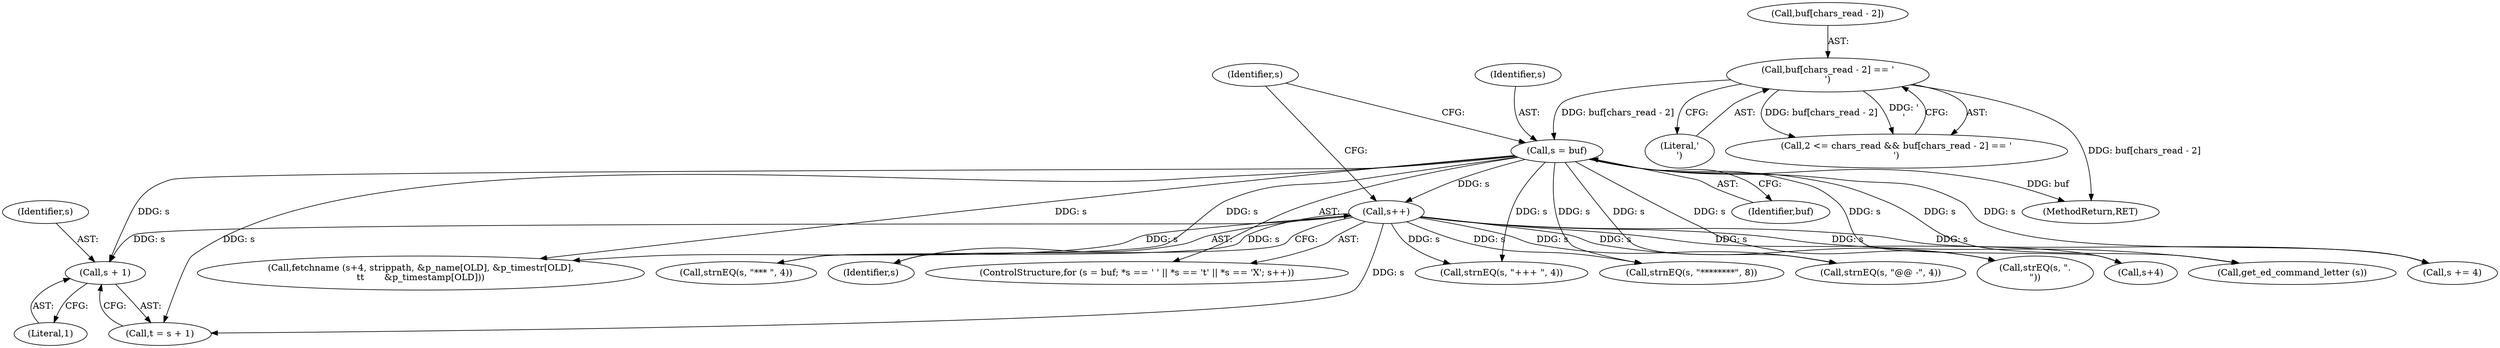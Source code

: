 digraph "0_savannah_f290f48a621867084884bfff87f8093c15195e6a@pointer" {
"1000481" [label="(Call,s + 1)"];
"1000438" [label="(Call,s = buf)"];
"1000430" [label="(Call,buf[chars_read - 2] == '\r')"];
"1000455" [label="(Call,s++)"];
"1002164" [label="(MethodReturn,RET)"];
"1000481" [label="(Call,s + 1)"];
"1000440" [label="(Identifier,buf)"];
"1000438" [label="(Call,s = buf)"];
"1001303" [label="(Call,s += 4)"];
"1000482" [label="(Identifier,s)"];
"1000426" [label="(Call,2 <= chars_read && buf[chars_read - 2] == '\r')"];
"1000559" [label="(Call,get_ed_command_letter (s))"];
"1000436" [label="(Literal,'\r')"];
"1000455" [label="(Call,s++)"];
"1000609" [label="(Call,strnEQ(s, \"+++ \", 4))"];
"1000479" [label="(Call,t = s + 1)"];
"1000437" [label="(ControlStructure,for (s = buf; *s == ' ' || *s == '\t' || *s == 'X'; s++))"];
"1000431" [label="(Call,buf[chars_read - 2])"];
"1001431" [label="(Call,strnEQ(s, \"********\", 8))"];
"1000588" [label="(Call,s+4)"];
"1001246" [label="(Call,strnEQ(s, \"@@ -\", 4))"];
"1000587" [label="(Call,fetchname (s+4, strippath, &p_name[OLD], &p_timestr[OLD],\n\t\t       &p_timestamp[OLD]))"];
"1000582" [label="(Call,strnEQ(s, \"*** \", 4))"];
"1000456" [label="(Identifier,s)"];
"1001223" [label="(Call,strEQ(s, \".\n\"))"];
"1000430" [label="(Call,buf[chars_read - 2] == '\r')"];
"1000444" [label="(Identifier,s)"];
"1000483" [label="(Literal,1)"];
"1000439" [label="(Identifier,s)"];
"1000481" -> "1000479"  [label="AST: "];
"1000481" -> "1000483"  [label="CFG: "];
"1000482" -> "1000481"  [label="AST: "];
"1000483" -> "1000481"  [label="AST: "];
"1000479" -> "1000481"  [label="CFG: "];
"1000438" -> "1000481"  [label="DDG: s"];
"1000455" -> "1000481"  [label="DDG: s"];
"1000438" -> "1000437"  [label="AST: "];
"1000438" -> "1000440"  [label="CFG: "];
"1000439" -> "1000438"  [label="AST: "];
"1000440" -> "1000438"  [label="AST: "];
"1000444" -> "1000438"  [label="CFG: "];
"1000438" -> "1002164"  [label="DDG: buf"];
"1000430" -> "1000438"  [label="DDG: buf[chars_read - 2]"];
"1000438" -> "1000455"  [label="DDG: s"];
"1000438" -> "1000479"  [label="DDG: s"];
"1000438" -> "1000559"  [label="DDG: s"];
"1000438" -> "1000582"  [label="DDG: s"];
"1000438" -> "1000587"  [label="DDG: s"];
"1000438" -> "1000588"  [label="DDG: s"];
"1000438" -> "1000609"  [label="DDG: s"];
"1000438" -> "1001223"  [label="DDG: s"];
"1000438" -> "1001246"  [label="DDG: s"];
"1000438" -> "1001303"  [label="DDG: s"];
"1000438" -> "1001431"  [label="DDG: s"];
"1000430" -> "1000426"  [label="AST: "];
"1000430" -> "1000436"  [label="CFG: "];
"1000431" -> "1000430"  [label="AST: "];
"1000436" -> "1000430"  [label="AST: "];
"1000426" -> "1000430"  [label="CFG: "];
"1000430" -> "1002164"  [label="DDG: buf[chars_read - 2]"];
"1000430" -> "1000426"  [label="DDG: buf[chars_read - 2]"];
"1000430" -> "1000426"  [label="DDG: '\r'"];
"1000455" -> "1000437"  [label="AST: "];
"1000455" -> "1000456"  [label="CFG: "];
"1000456" -> "1000455"  [label="AST: "];
"1000444" -> "1000455"  [label="CFG: "];
"1000455" -> "1000479"  [label="DDG: s"];
"1000455" -> "1000559"  [label="DDG: s"];
"1000455" -> "1000582"  [label="DDG: s"];
"1000455" -> "1000587"  [label="DDG: s"];
"1000455" -> "1000588"  [label="DDG: s"];
"1000455" -> "1000609"  [label="DDG: s"];
"1000455" -> "1001223"  [label="DDG: s"];
"1000455" -> "1001246"  [label="DDG: s"];
"1000455" -> "1001303"  [label="DDG: s"];
"1000455" -> "1001431"  [label="DDG: s"];
}

